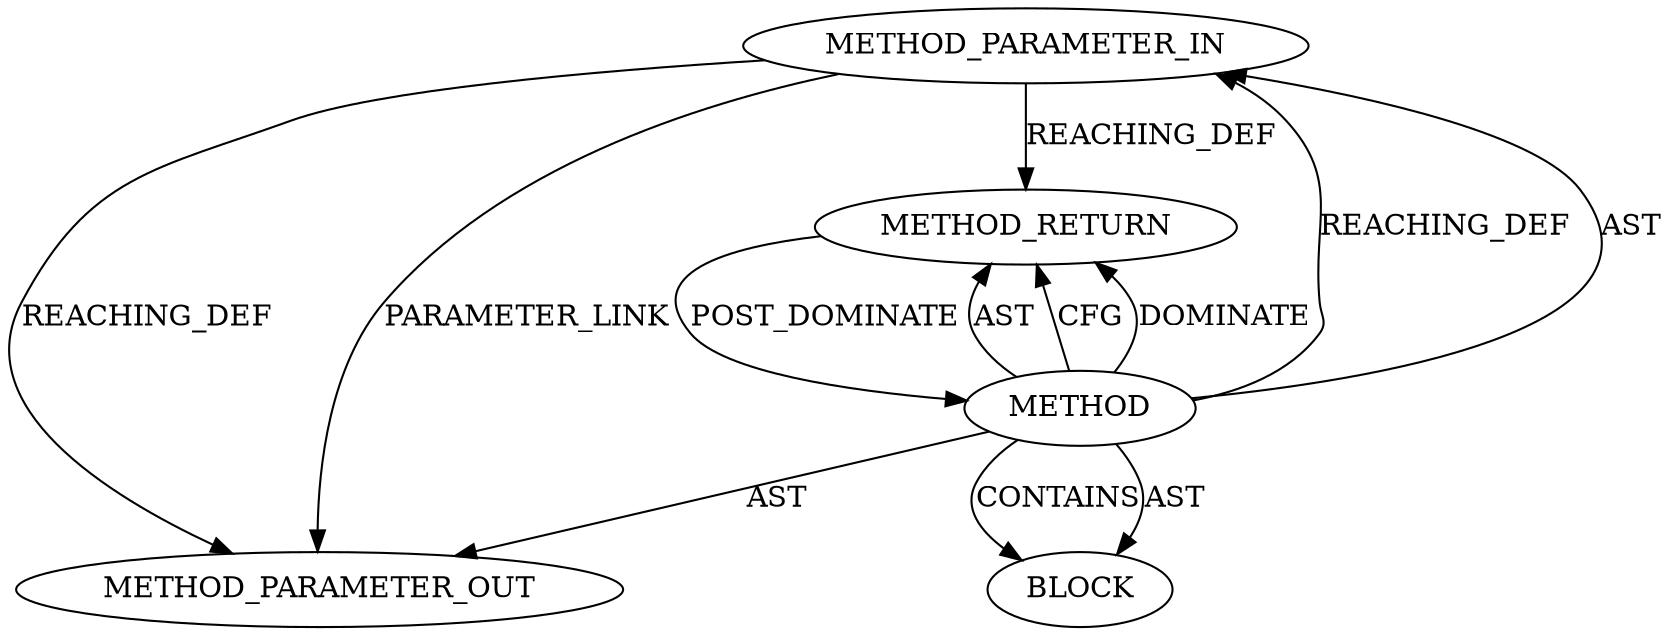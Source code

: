 digraph {
  20481 [label=METHOD_PARAMETER_IN ORDER=1 CODE="p1" IS_VARIADIC=false TYPE_FULL_NAME="ANY" EVALUATION_STRATEGY="BY_VALUE" INDEX=1 NAME="p1"]
  20482 [label=BLOCK ORDER=1 ARGUMENT_INDEX=1 CODE="<empty>" TYPE_FULL_NAME="ANY"]
  22199 [label=METHOD_PARAMETER_OUT ORDER=1 CODE="p1" IS_VARIADIC=false TYPE_FULL_NAME="ANY" EVALUATION_STRATEGY="BY_VALUE" INDEX=1 NAME="p1"]
  20480 [label=METHOD AST_PARENT_TYPE="NAMESPACE_BLOCK" AST_PARENT_FULL_NAME="<global>" ORDER=0 CODE="<empty>" FULL_NAME="smp_load_acquire" IS_EXTERNAL=true FILENAME="<empty>" SIGNATURE="" NAME="smp_load_acquire"]
  20483 [label=METHOD_RETURN ORDER=2 CODE="RET" TYPE_FULL_NAME="ANY" EVALUATION_STRATEGY="BY_VALUE"]
  20481 -> 22199 [label=REACHING_DEF VARIABLE="p1"]
  20480 -> 20483 [label=AST ]
  20481 -> 20483 [label=REACHING_DEF VARIABLE="p1"]
  20480 -> 20481 [label=REACHING_DEF VARIABLE=""]
  20481 -> 22199 [label=PARAMETER_LINK ]
  20480 -> 20482 [label=CONTAINS ]
  20480 -> 22199 [label=AST ]
  20480 -> 20483 [label=CFG ]
  20483 -> 20480 [label=POST_DOMINATE ]
  20480 -> 20482 [label=AST ]
  20480 -> 20483 [label=DOMINATE ]
  20480 -> 20481 [label=AST ]
}
